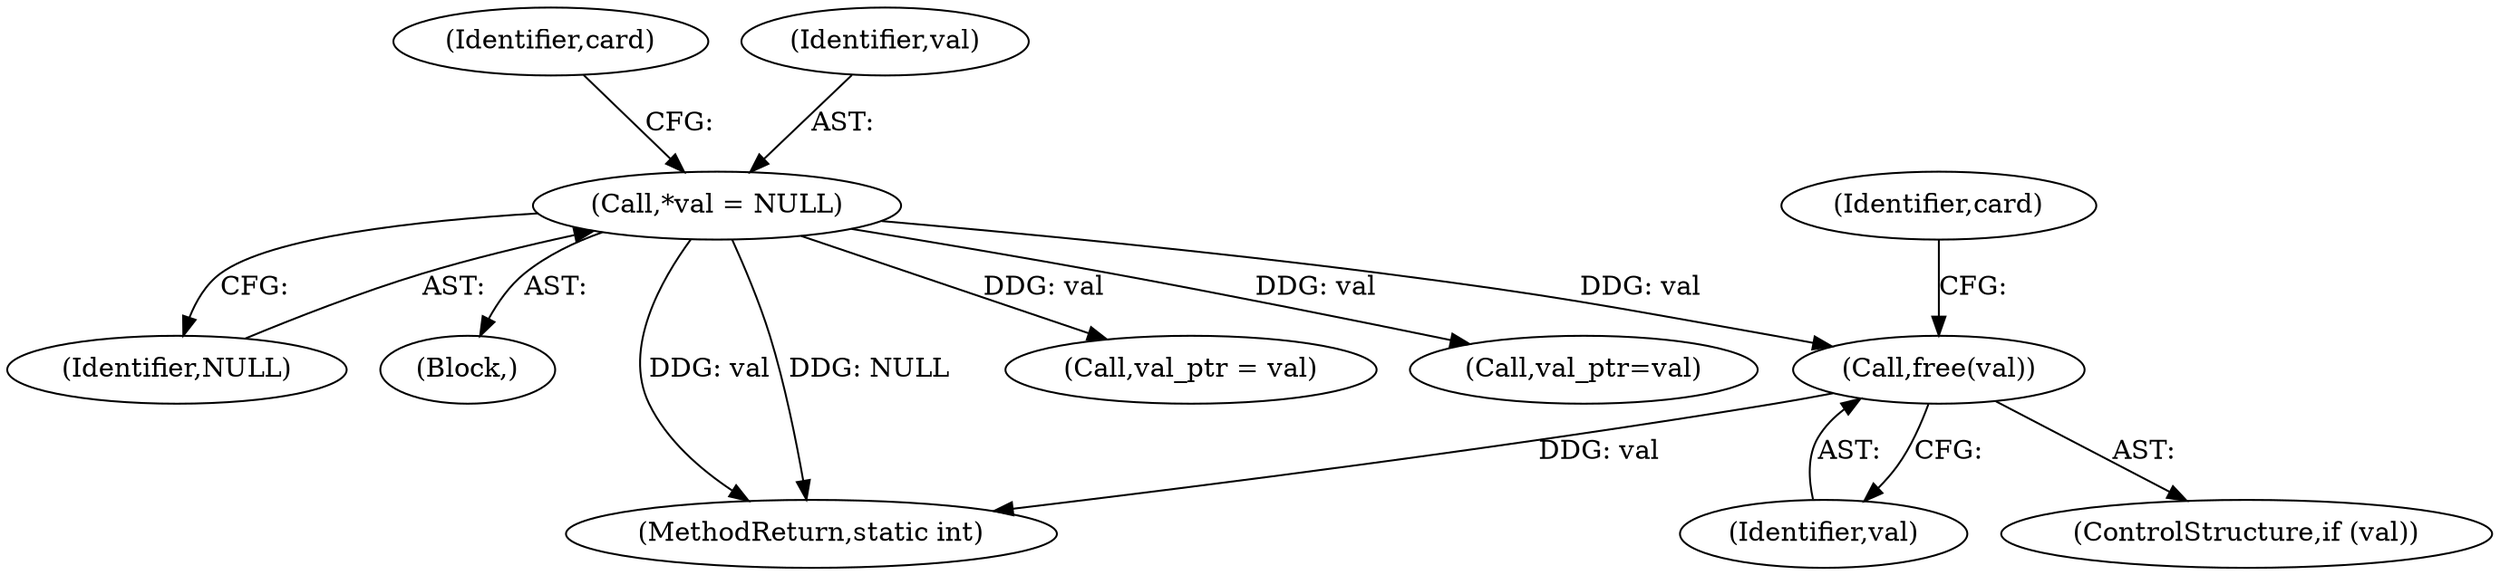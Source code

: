 digraph "0_OpenSC_8fe377e93b4b56060e5bbfb6f3142ceaeca744fa_3@API" {
"1000625" [label="(Call,free(val))"];
"1000131" [label="(Call,*val = NULL)"];
"1000133" [label="(Identifier,NULL)"];
"1000149" [label="(Identifier,card)"];
"1000131" [label="(Call,*val = NULL)"];
"1000625" [label="(Call,free(val))"];
"1000116" [label="(Block,)"];
"1000629" [label="(Identifier,card)"];
"1000633" [label="(MethodReturn,static int)"];
"1000623" [label="(ControlStructure,if (val))"];
"1000417" [label="(Call,val_ptr = val)"];
"1000132" [label="(Identifier,val)"];
"1000309" [label="(Call,val_ptr=val)"];
"1000626" [label="(Identifier,val)"];
"1000625" -> "1000623"  [label="AST: "];
"1000625" -> "1000626"  [label="CFG: "];
"1000626" -> "1000625"  [label="AST: "];
"1000629" -> "1000625"  [label="CFG: "];
"1000625" -> "1000633"  [label="DDG: val"];
"1000131" -> "1000625"  [label="DDG: val"];
"1000131" -> "1000116"  [label="AST: "];
"1000131" -> "1000133"  [label="CFG: "];
"1000132" -> "1000131"  [label="AST: "];
"1000133" -> "1000131"  [label="AST: "];
"1000149" -> "1000131"  [label="CFG: "];
"1000131" -> "1000633"  [label="DDG: val"];
"1000131" -> "1000633"  [label="DDG: NULL"];
"1000131" -> "1000309"  [label="DDG: val"];
"1000131" -> "1000417"  [label="DDG: val"];
}
